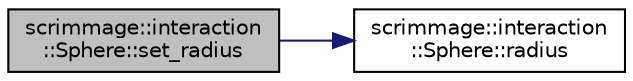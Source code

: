 digraph "scrimmage::interaction::Sphere::set_radius"
{
 // LATEX_PDF_SIZE
  edge [fontname="Helvetica",fontsize="10",labelfontname="Helvetica",labelfontsize="10"];
  node [fontname="Helvetica",fontsize="10",shape=record];
  rankdir="LR";
  Node1 [label="scrimmage::interaction\l::Sphere::set_radius",height=0.2,width=0.4,color="black", fillcolor="grey75", style="filled", fontcolor="black",tooltip=" "];
  Node1 -> Node2 [color="midnightblue",fontsize="10",style="solid",fontname="Helvetica"];
  Node2 [label="scrimmage::interaction\l::Sphere::radius",height=0.2,width=0.4,color="black", fillcolor="white", style="filled",URL="$classscrimmage_1_1interaction_1_1Sphere.html#a0961078dff672792b315047f3e398ec8",tooltip=" "];
}
